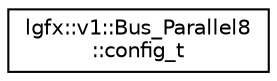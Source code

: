 digraph "Graphical Class Hierarchy"
{
 // LATEX_PDF_SIZE
  edge [fontname="Helvetica",fontsize="10",labelfontname="Helvetica",labelfontsize="10"];
  node [fontname="Helvetica",fontsize="10",shape=record];
  rankdir="LR";
  Node0 [label="lgfx::v1::Bus_Parallel8\l::config_t",height=0.2,width=0.4,color="black", fillcolor="white", style="filled",URL="$d6/d56/structlgfx_1_1v1_1_1Bus__Parallel8_1_1config__t.html",tooltip=" "];
}
